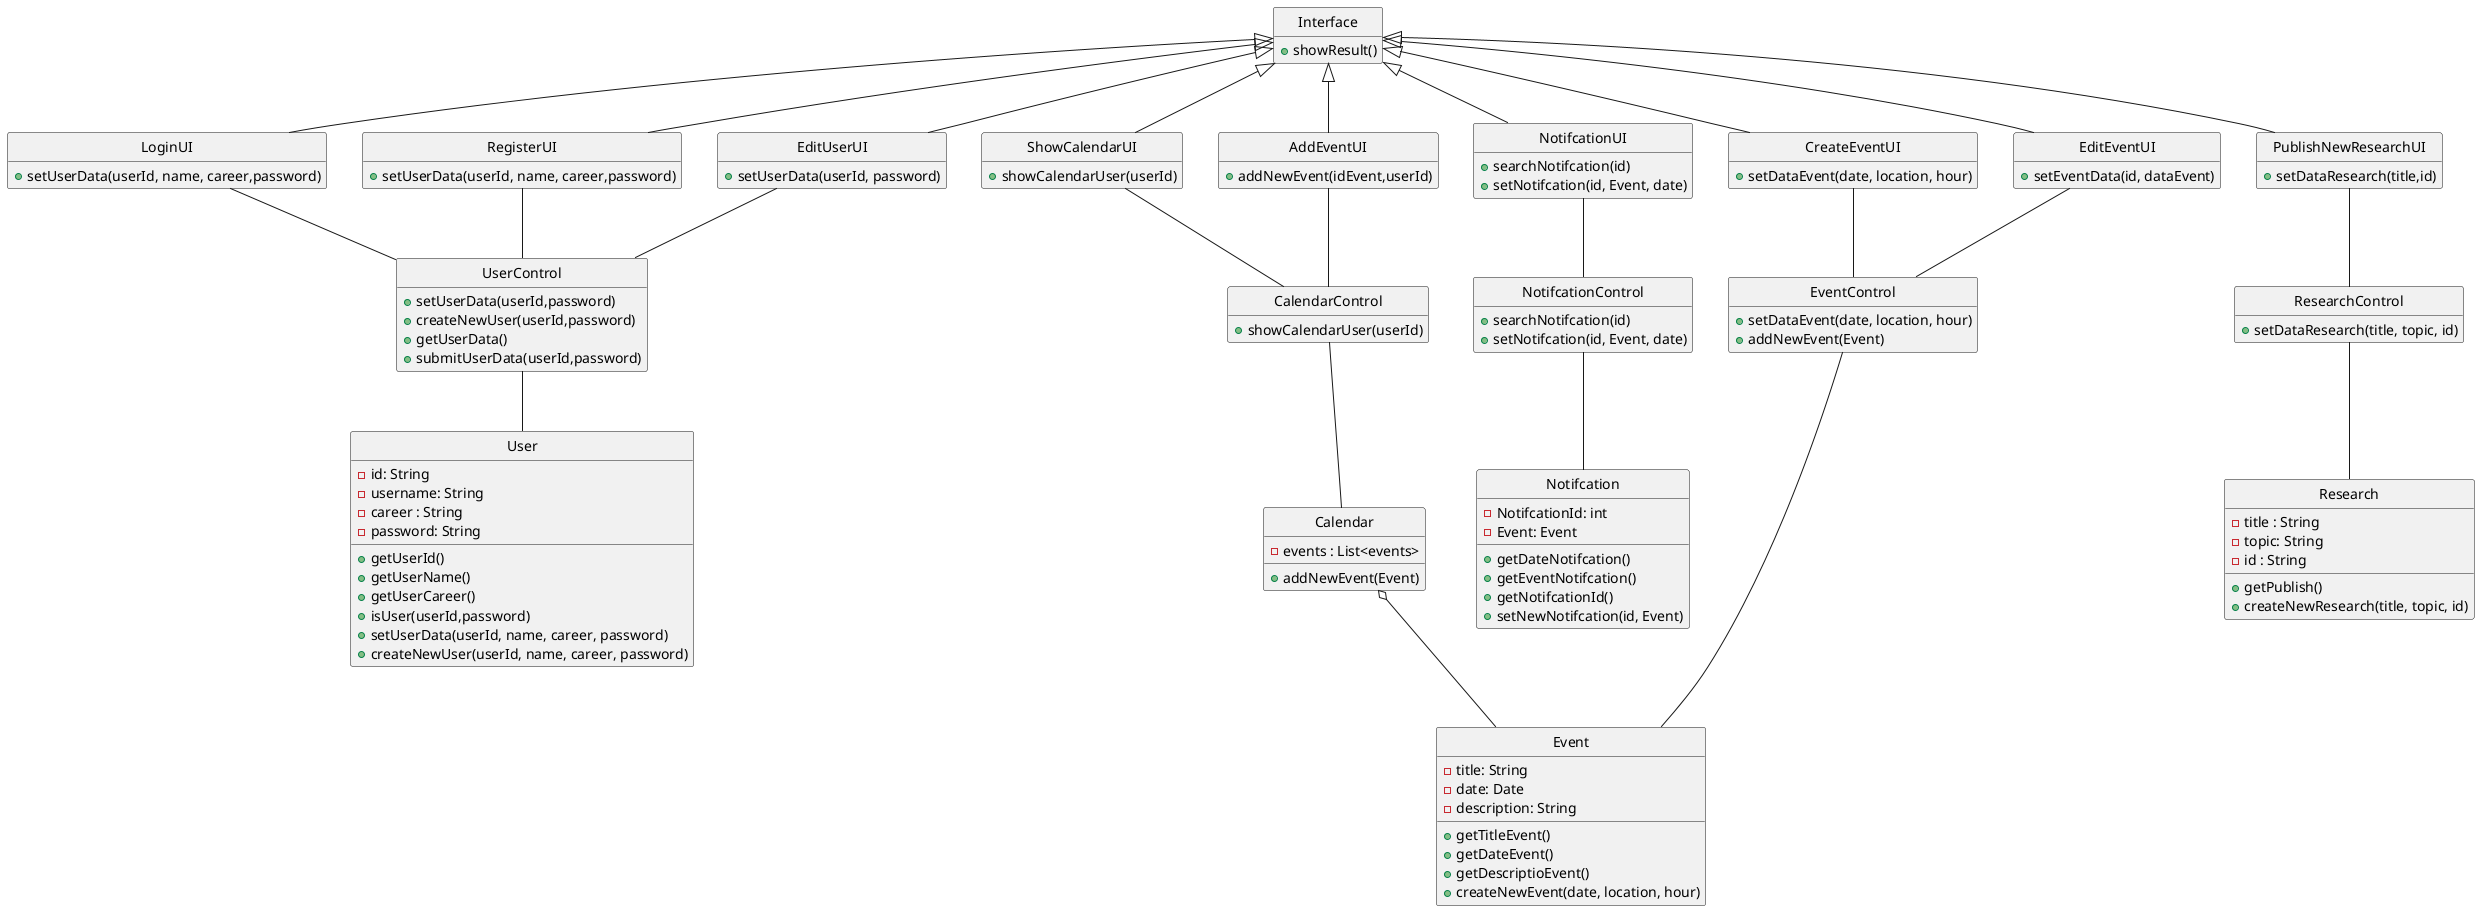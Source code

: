 @startuml clases
hide circle
hide empty members

'Nuevas Clases | Añadir metodos despues xd
class UserControl{
    +setUserData(userId,password) 
    +createNewUser(userId,password) 
    +getUserData()
    +submitUserData(userId,password)
}
class CalendarControl{
    + showCalendarUser(userId)
}
class NotifcationControl{
    + searchNotifcation(id)
    +setNotifcation(id, Event, date)
}
class EventControl{
    + setDataEvent(date, location, hour)
    + addNewEvent(Event)
} 
class ResearchControl{
    + setDataResearch(title, topic, id) 
}
class Interface {
    + showResult()
}

class Notifcation {
    -NotifcationId: int
    -Event: Event 
    +getDateNotifcation()
    +getEventNotifcation()
    +getNotifcationId()
    +setNewNotifcation(id, Event)
}
class Event {
    -title: String
    -date: Date
    -description: String
    +getTitleEvent()
    +getDateEvent()
    +getDescriptioEvent()
    +createNewEvent(date, location, hour)
}

class Research {
    -title : String
    -topic: String
    -id : String
    +getPublish()
    +createNewResearch(title, topic, id)
}

class Calendar {
    - events : List<events>
    + addNewEvent(Event)
}

class User {
    -id: String
    -username: String
    -career : String
    -password: String
    +getUserId()
    +getUserName()
    +getUserCareer()
    +isUser(userId,password)
    +setUserData(userId, name, career, password)
    +createNewUser(userId, name, career, password)
}

class LoginUI {
    + setUserData(userId, name, career,password)
}

class RegisterUI {
    + setUserData(userId, name, career,password)
}

class ShowCalendarUI {
    + showCalendarUser(userId)  
}

class AddEventUI {
    + addNewEvent(idEvent,userId)
}

class NotifcationUI {
    + searchNotifcation(id)
    +setNotifcation(id, Event, date)
}

class CreateEventUI {
    + setDataEvent(date, location, hour)
}

class PublishNewResearchUI {
    + setDataResearch(title,id)
}

class EditUserUI {
    + setUserData(userId, password)
}

class EditEventUI {
    +  setEventData(id, dataEvent)
}


Interface <|-- LoginUI
Interface <|-- RegisterUI
Interface <|-- ShowCalendarUI
Interface <|-- AddEventUI
Interface <|-- NotifcationUI
Interface <|-- EditEventUI
Interface <|-- PublishNewResearchUI
Interface <|-- CreateEventUI
Interface <|-- EditUserUI

LoginUI -- UserControl
RegisterUI -- UserControl
EditUserUI -- UserControl
CreateEventUI -- EventControl
EditEventUI -- EventControl
AddEventUI -- CalendarControl
ShowCalendarUI -- CalendarControl
PublishNewResearchUI -- ResearchControl
NotifcationUI -- NotifcationControl

UserControl -- User 
EventControl -- Event
CalendarControl -- Calendar
Calendar o-- Event 
ResearchControl -- Research 
NotifcationControl -- Notifcation 

@enduml